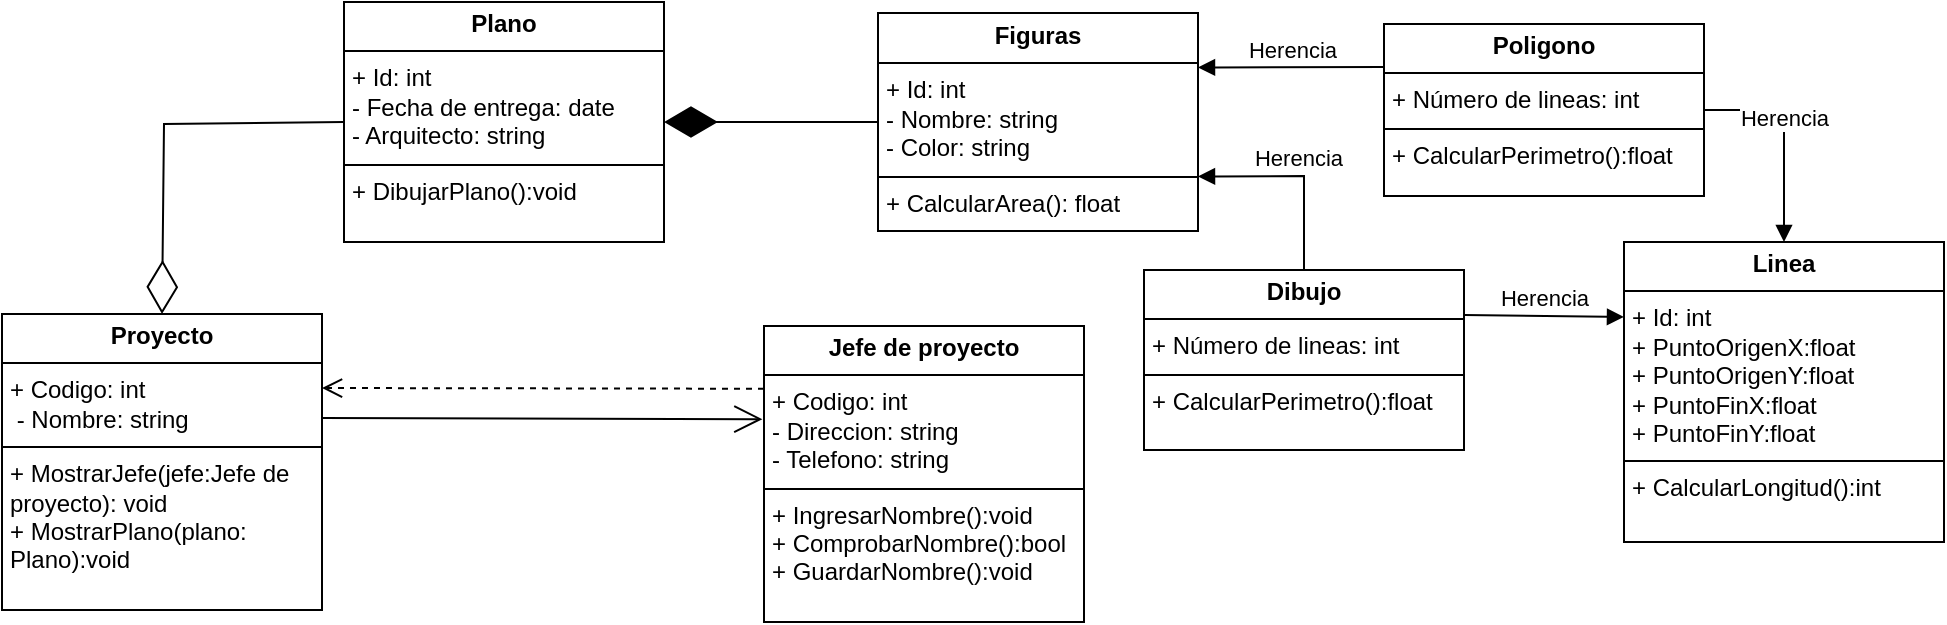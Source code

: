 <mxfile version="24.7.6">
  <diagram name="Página-1" id="U0dJ7ipydjKy7ulNHjYH">
    <mxGraphModel dx="1504" dy="939" grid="1" gridSize="10" guides="1" tooltips="1" connect="1" arrows="1" fold="1" page="0" pageScale="1" pageWidth="827" pageHeight="1169" background="none" math="0" shadow="0">
      <root>
        <mxCell id="0" />
        <mxCell id="1" parent="0" />
        <mxCell id="6z03nhFHcZb0VBgEY0h0-20" value="" style="endArrow=diamondThin;endFill=0;endSize=24;html=1;rounded=0;entryX=0.5;entryY=0;entryDx=0;entryDy=0;exitX=0;exitY=0.5;exitDx=0;exitDy=0;" parent="1" source="237a58CVki1NTlTPlnQ2-2" target="jHdgdKGG3TTc-sFxEvmy-10" edge="1">
          <mxGeometry width="160" relative="1" as="geometry">
            <mxPoint x="96.7" y="-140" as="sourcePoint" />
            <mxPoint x="-12.5" y="30" as="targetPoint" />
            <Array as="points">
              <mxPoint x="-10" y="-220" />
            </Array>
          </mxGeometry>
        </mxCell>
        <mxCell id="6z03nhFHcZb0VBgEY0h0-44" value="&lt;p style=&quot;margin:0px;margin-top:4px;text-align:center;&quot;&gt;&lt;b&gt;Figuras&lt;/b&gt;&lt;/p&gt;&lt;hr size=&quot;1&quot; style=&quot;border-style:solid;&quot;&gt;&lt;p style=&quot;margin:0px;margin-left:4px;&quot;&gt;+ Id:&lt;span style=&quot;background-color: initial;&quot;&gt;&amp;nbsp;int&lt;/span&gt;&lt;/p&gt;&lt;p style=&quot;margin:0px;margin-left:4px;&quot;&gt;&lt;span style=&quot;background-color: initial;&quot;&gt;- Nombre: string&lt;/span&gt;&lt;/p&gt;&lt;p style=&quot;margin:0px;margin-left:4px;&quot;&gt;&lt;span style=&quot;background-color: initial;&quot;&gt;- Color: string&lt;/span&gt;&lt;/p&gt;&lt;hr size=&quot;1&quot; style=&quot;border-style:solid;&quot;&gt;&lt;p style=&quot;margin:0px;margin-left:4px;&quot;&gt;+ CalcularArea(): float&lt;/p&gt;" style="verticalAlign=top;align=left;overflow=fill;html=1;whiteSpace=wrap;" parent="1" vertex="1">
          <mxGeometry x="347" y="-275.5" width="160" height="109" as="geometry" />
        </mxCell>
        <mxCell id="6z03nhFHcZb0VBgEY0h0-48" value="" style="endArrow=diamondThin;endFill=1;endSize=24;html=1;rounded=0;entryX=1;entryY=0.5;entryDx=0;entryDy=0;exitX=0;exitY=0.5;exitDx=0;exitDy=0;" parent="1" source="6z03nhFHcZb0VBgEY0h0-44" target="237a58CVki1NTlTPlnQ2-2" edge="1">
          <mxGeometry width="160" relative="1" as="geometry">
            <mxPoint x="344" y="-237" as="sourcePoint" />
            <mxPoint x="247" y="-237.5" as="targetPoint" />
          </mxGeometry>
        </mxCell>
        <mxCell id="237a58CVki1NTlTPlnQ2-1" value="&lt;p style=&quot;margin:0px;margin-top:4px;text-align:center;&quot;&gt;&lt;b&gt;Jefe de proyecto&lt;/b&gt;&lt;/p&gt;&lt;hr size=&quot;1&quot; style=&quot;border-style:solid;&quot;&gt;&lt;p style=&quot;margin:0px;margin-left:4px;&quot;&gt;+ Codigo:&lt;span style=&quot;background-color: initial;&quot;&gt;&amp;nbsp;int&lt;/span&gt;&lt;/p&gt;&lt;p style=&quot;margin:0px;margin-left:4px;&quot;&gt;&lt;span style=&quot;background-color: initial;&quot;&gt;- Direccion: string&lt;/span&gt;&lt;/p&gt;&lt;p style=&quot;margin:0px;margin-left:4px;&quot;&gt;&lt;span style=&quot;background-color: initial;&quot;&gt;- Telefono: string&lt;/span&gt;&lt;/p&gt;&lt;hr size=&quot;1&quot; style=&quot;border-style:solid;&quot;&gt;&lt;p style=&quot;margin:0px;margin-left:4px;&quot;&gt;+ IngresarNombre():void&lt;/p&gt;&lt;p style=&quot;margin:0px;margin-left:4px;&quot;&gt;+ ComprobarNombre():bool&lt;/p&gt;&lt;p style=&quot;margin:0px;margin-left:4px;&quot;&gt;+ GuardarNombre():void&lt;/p&gt;" style="verticalAlign=top;align=left;overflow=fill;html=1;whiteSpace=wrap;" parent="1" vertex="1">
          <mxGeometry x="290" y="-119" width="160" height="148" as="geometry" />
        </mxCell>
        <mxCell id="237a58CVki1NTlTPlnQ2-2" value="&lt;p style=&quot;margin:0px;margin-top:4px;text-align:center;&quot;&gt;&lt;b&gt;Plano&lt;/b&gt;&lt;/p&gt;&lt;hr size=&quot;1&quot; style=&quot;border-style:solid;&quot;&gt;&lt;p style=&quot;margin:0px;margin-left:4px;&quot;&gt;+ Id:&lt;span style=&quot;background-color: initial;&quot;&gt;&amp;nbsp;int&lt;/span&gt;&lt;/p&gt;&lt;p style=&quot;margin:0px;margin-left:4px;&quot;&gt;&lt;span style=&quot;background-color: initial;&quot;&gt;- Fecha de entrega: date&lt;/span&gt;&lt;/p&gt;&lt;p style=&quot;margin:0px;margin-left:4px;&quot;&gt;&lt;span style=&quot;background-color: initial;&quot;&gt;- Arquitecto: string&lt;/span&gt;&lt;/p&gt;&lt;hr size=&quot;1&quot; style=&quot;border-style:solid;&quot;&gt;&lt;p style=&quot;margin:0px;margin-left:4px;&quot;&gt;+ DibujarPlano():void&lt;/p&gt;" style="verticalAlign=top;align=left;overflow=fill;html=1;whiteSpace=wrap;" parent="1" vertex="1">
          <mxGeometry x="80" y="-281" width="160" height="120" as="geometry" />
        </mxCell>
        <mxCell id="237a58CVki1NTlTPlnQ2-3" value="" style="html=1;verticalAlign=bottom;endArrow=open;dashed=1;endSize=8;curved=0;rounded=0;exitX=0;exitY=0.212;exitDx=0;exitDy=0;exitPerimeter=0;entryX=1;entryY=0.25;entryDx=0;entryDy=0;" parent="1" edge="1" target="jHdgdKGG3TTc-sFxEvmy-10" source="237a58CVki1NTlTPlnQ2-1">
          <mxGeometry relative="1" as="geometry">
            <mxPoint x="280" y="-88" as="sourcePoint" />
            <mxPoint x="70" y="-88" as="targetPoint" />
          </mxGeometry>
        </mxCell>
        <mxCell id="237a58CVki1NTlTPlnQ2-5" value="" style="endArrow=open;endFill=1;endSize=12;html=1;rounded=0;entryX=-0.005;entryY=0.315;entryDx=0;entryDy=0;entryPerimeter=0;exitX=1;exitY=0.351;exitDx=0;exitDy=0;exitPerimeter=0;" parent="1" edge="1" target="237a58CVki1NTlTPlnQ2-1" source="jHdgdKGG3TTc-sFxEvmy-10">
          <mxGeometry width="160" relative="1" as="geometry">
            <mxPoint x="70" y="-73" as="sourcePoint" />
            <mxPoint x="280" y="-73" as="targetPoint" />
          </mxGeometry>
        </mxCell>
        <mxCell id="237a58CVki1NTlTPlnQ2-15" value="Herencia" style="html=1;verticalAlign=bottom;endArrow=block;curved=0;rounded=0;entryX=1;entryY=0.25;entryDx=0;entryDy=0;exitX=0;exitY=0.25;exitDx=0;exitDy=0;" parent="1" source="jHdgdKGG3TTc-sFxEvmy-3" target="6z03nhFHcZb0VBgEY0h0-44" edge="1">
          <mxGeometry width="80" relative="1" as="geometry">
            <mxPoint x="507" y="-235" as="sourcePoint" />
            <mxPoint x="600" y="-249.5" as="targetPoint" />
          </mxGeometry>
        </mxCell>
        <mxCell id="jHdgdKGG3TTc-sFxEvmy-2" value="&lt;p style=&quot;margin:0px;margin-top:4px;text-align:center;&quot;&gt;&lt;b&gt;Linea&lt;/b&gt;&lt;/p&gt;&lt;hr size=&quot;1&quot; style=&quot;border-style:solid;&quot;&gt;&lt;p style=&quot;margin:0px;margin-left:4px;&quot;&gt;+ Id: int&lt;/p&gt;&lt;p style=&quot;margin:0px;margin-left:4px;&quot;&gt;+ PuntoOrigenX:float&lt;/p&gt;&lt;p style=&quot;margin:0px;margin-left:4px;&quot;&gt;+ PuntoOrigenY:float&lt;br&gt;&lt;/p&gt;&lt;p style=&quot;margin:0px;margin-left:4px;&quot;&gt;+ PuntoFinX:float&lt;br&gt;&lt;/p&gt;&lt;p style=&quot;margin:0px;margin-left:4px;&quot;&gt;+ PuntoFinY:float&lt;br&gt;&lt;/p&gt;&lt;hr size=&quot;1&quot; style=&quot;border-style:solid;&quot;&gt;&lt;p style=&quot;margin:0px;margin-left:4px;&quot;&gt;+ CalcularLongitud():int&lt;/p&gt;" style="verticalAlign=top;align=left;overflow=fill;html=1;whiteSpace=wrap;" vertex="1" parent="1">
          <mxGeometry x="720" y="-161" width="160" height="150" as="geometry" />
        </mxCell>
        <mxCell id="jHdgdKGG3TTc-sFxEvmy-3" value="&lt;p style=&quot;margin:0px;margin-top:4px;text-align:center;&quot;&gt;&lt;b&gt;Poligono&lt;/b&gt;&lt;/p&gt;&lt;hr size=&quot;1&quot; style=&quot;border-style:solid;&quot;&gt;&lt;p style=&quot;margin:0px;margin-left:4px;&quot;&gt;+ Número de lineas: int&lt;/p&gt;&lt;hr size=&quot;1&quot; style=&quot;border-style:solid;&quot;&gt;&lt;p style=&quot;margin:0px;margin-left:4px;&quot;&gt;+ CalcularPerimetro():float&lt;/p&gt;" style="verticalAlign=top;align=left;overflow=fill;html=1;whiteSpace=wrap;" vertex="1" parent="1">
          <mxGeometry x="600" y="-270" width="160" height="86" as="geometry" />
        </mxCell>
        <mxCell id="jHdgdKGG3TTc-sFxEvmy-4" value="&lt;p style=&quot;margin:0px;margin-top:4px;text-align:center;&quot;&gt;&lt;b&gt;Dibujo&lt;/b&gt;&lt;/p&gt;&lt;hr size=&quot;1&quot; style=&quot;border-style:solid;&quot;&gt;&lt;p style=&quot;margin:0px;margin-left:4px;&quot;&gt;+ Número de lineas: int&lt;/p&gt;&lt;hr size=&quot;1&quot; style=&quot;border-style:solid;&quot;&gt;&lt;p style=&quot;margin:0px;margin-left:4px;&quot;&gt;+ CalcularPerimetro():float&lt;/p&gt;" style="verticalAlign=top;align=left;overflow=fill;html=1;whiteSpace=wrap;" vertex="1" parent="1">
          <mxGeometry x="480" y="-147" width="160" height="90" as="geometry" />
        </mxCell>
        <mxCell id="jHdgdKGG3TTc-sFxEvmy-5" value="Herencia" style="html=1;verticalAlign=bottom;endArrow=block;curved=0;rounded=0;entryX=1;entryY=0.75;entryDx=0;entryDy=0;exitX=0.5;exitY=0;exitDx=0;exitDy=0;" edge="1" parent="1" source="jHdgdKGG3TTc-sFxEvmy-4" target="6z03nhFHcZb0VBgEY0h0-44">
          <mxGeometry width="80" relative="1" as="geometry">
            <mxPoint x="623" y="-150" as="sourcePoint" />
            <mxPoint x="530" y="-150" as="targetPoint" />
            <Array as="points">
              <mxPoint x="560" y="-194" />
            </Array>
          </mxGeometry>
        </mxCell>
        <mxCell id="jHdgdKGG3TTc-sFxEvmy-7" value="Herencia" style="html=1;verticalAlign=bottom;endArrow=block;curved=0;rounded=0;exitX=1;exitY=0.25;exitDx=0;exitDy=0;entryX=0;entryY=0.25;entryDx=0;entryDy=0;" edge="1" parent="1" source="jHdgdKGG3TTc-sFxEvmy-4" target="jHdgdKGG3TTc-sFxEvmy-2">
          <mxGeometry width="80" relative="1" as="geometry">
            <mxPoint x="683" y="-147" as="sourcePoint" />
            <mxPoint x="660" y="-109" as="targetPoint" />
          </mxGeometry>
        </mxCell>
        <mxCell id="jHdgdKGG3TTc-sFxEvmy-8" value="Herencia" style="html=1;verticalAlign=bottom;endArrow=block;curved=0;rounded=0;exitX=1;exitY=0.5;exitDx=0;exitDy=0;entryX=0.5;entryY=0;entryDx=0;entryDy=0;" edge="1" parent="1" source="jHdgdKGG3TTc-sFxEvmy-3" target="jHdgdKGG3TTc-sFxEvmy-2">
          <mxGeometry width="80" relative="1" as="geometry">
            <mxPoint x="650" y="-114" as="sourcePoint" />
            <mxPoint x="710" y="-114" as="targetPoint" />
            <Array as="points">
              <mxPoint x="800" y="-227" />
            </Array>
          </mxGeometry>
        </mxCell>
        <mxCell id="jHdgdKGG3TTc-sFxEvmy-9" value="&lt;p style=&quot;margin:0px;margin-top:4px;text-align:center;&quot;&gt;&lt;b&gt;Jefe de proyecto&lt;/b&gt;&lt;/p&gt;&lt;hr size=&quot;1&quot; style=&quot;border-style:solid;&quot;&gt;&lt;p style=&quot;margin:0px;margin-left:4px;&quot;&gt;+ Codigo:&lt;span style=&quot;background-color: initial;&quot;&gt;&amp;nbsp;int&lt;/span&gt;&lt;/p&gt;&lt;p style=&quot;margin:0px;margin-left:4px;&quot;&gt;&lt;span style=&quot;background-color: initial;&quot;&gt;- Direccion: string&lt;/span&gt;&lt;/p&gt;&lt;p style=&quot;margin:0px;margin-left:4px;&quot;&gt;&lt;span style=&quot;background-color: initial;&quot;&gt;- Telefono: string&lt;/span&gt;&lt;/p&gt;&lt;hr size=&quot;1&quot; style=&quot;border-style:solid;&quot;&gt;&lt;p style=&quot;margin:0px;margin-left:4px;&quot;&gt;+ IngresarNombre():void&lt;/p&gt;&lt;p style=&quot;margin:0px;margin-left:4px;&quot;&gt;+ ComprobarNombre():bool&lt;/p&gt;&lt;p style=&quot;margin:0px;margin-left:4px;&quot;&gt;+ GuardarNombre():void&lt;/p&gt;" style="verticalAlign=top;align=left;overflow=fill;html=1;whiteSpace=wrap;" vertex="1" parent="1">
          <mxGeometry x="290" y="-119" width="160" height="148" as="geometry" />
        </mxCell>
        <mxCell id="jHdgdKGG3TTc-sFxEvmy-10" value="&lt;p style=&quot;margin:0px;margin-top:4px;text-align:center;&quot;&gt;&lt;b&gt;Proyecto&lt;/b&gt;&lt;/p&gt;&lt;hr size=&quot;1&quot; style=&quot;border-style:solid;&quot;&gt;&lt;p style=&quot;margin:0px;margin-left:4px;&quot;&gt;+ Codigo:&lt;span style=&quot;background-color: initial;&quot;&gt;&amp;nbsp;int&lt;/span&gt;&lt;/p&gt;&lt;p style=&quot;margin:0px;margin-left:4px;&quot;&gt;&amp;nbsp;- Nombre: string&lt;/p&gt;&lt;hr size=&quot;1&quot; style=&quot;border-style:solid;&quot;&gt;&lt;p style=&quot;margin:0px;margin-left:4px;&quot;&gt;+ MostrarJefe(jefe:Jefe de proyecto): void&lt;/p&gt;&lt;p style=&quot;margin:0px;margin-left:4px;&quot;&gt;+ MostrarPlano(plano: Plano):void&lt;/p&gt;&lt;p style=&quot;margin:0px;margin-left:4px;&quot;&gt;&lt;br&gt;&lt;/p&gt;" style="verticalAlign=top;align=left;overflow=fill;html=1;whiteSpace=wrap;" vertex="1" parent="1">
          <mxGeometry x="-91" y="-125" width="160" height="148" as="geometry" />
        </mxCell>
      </root>
    </mxGraphModel>
  </diagram>
</mxfile>
